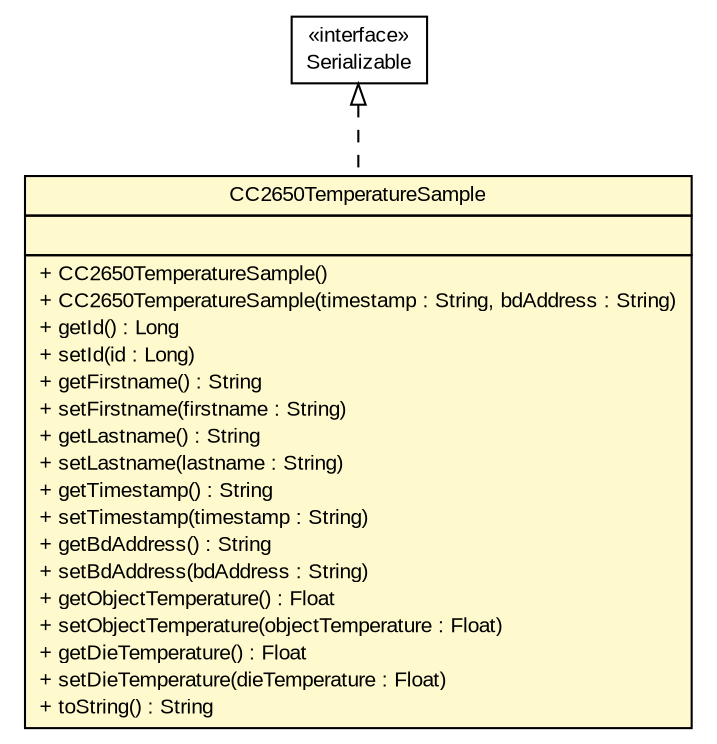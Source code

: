 #!/usr/local/bin/dot
#
# Class diagram 
# Generated by UMLGraph version R5_6 (http://www.umlgraph.org/)
#

digraph G {
	edge [fontname="arial",fontsize=10,labelfontname="arial",labelfontsize=10];
	node [fontname="arial",fontsize=10,shape=plaintext];
	nodesep=0.25;
	ranksep=0.5;
	// de.fhg.fit.biomos.sensorplatform.sample.CC2650TemperatureSample
	c75 [label=<<table title="de.fhg.fit.biomos.sensorplatform.sample.CC2650TemperatureSample" border="0" cellborder="1" cellspacing="0" cellpadding="2" port="p" bgcolor="lemonChiffon" href="./CC2650TemperatureSample.html">
		<tr><td><table border="0" cellspacing="0" cellpadding="1">
<tr><td align="center" balign="center"> CC2650TemperatureSample </td></tr>
		</table></td></tr>
		<tr><td><table border="0" cellspacing="0" cellpadding="1">
<tr><td align="left" balign="left">  </td></tr>
		</table></td></tr>
		<tr><td><table border="0" cellspacing="0" cellpadding="1">
<tr><td align="left" balign="left"> + CC2650TemperatureSample() </td></tr>
<tr><td align="left" balign="left"> + CC2650TemperatureSample(timestamp : String, bdAddress : String) </td></tr>
<tr><td align="left" balign="left"> + getId() : Long </td></tr>
<tr><td align="left" balign="left"> + setId(id : Long) </td></tr>
<tr><td align="left" balign="left"> + getFirstname() : String </td></tr>
<tr><td align="left" balign="left"> + setFirstname(firstname : String) </td></tr>
<tr><td align="left" balign="left"> + getLastname() : String </td></tr>
<tr><td align="left" balign="left"> + setLastname(lastname : String) </td></tr>
<tr><td align="left" balign="left"> + getTimestamp() : String </td></tr>
<tr><td align="left" balign="left"> + setTimestamp(timestamp : String) </td></tr>
<tr><td align="left" balign="left"> + getBdAddress() : String </td></tr>
<tr><td align="left" balign="left"> + setBdAddress(bdAddress : String) </td></tr>
<tr><td align="left" balign="left"> + getObjectTemperature() : Float </td></tr>
<tr><td align="left" balign="left"> + setObjectTemperature(objectTemperature : Float) </td></tr>
<tr><td align="left" balign="left"> + getDieTemperature() : Float </td></tr>
<tr><td align="left" balign="left"> + setDieTemperature(dieTemperature : Float) </td></tr>
<tr><td align="left" balign="left"> + toString() : String </td></tr>
		</table></td></tr>
		</table>>, URL="./CC2650TemperatureSample.html", fontname="arial", fontcolor="black", fontsize=10.0];
	//de.fhg.fit.biomos.sensorplatform.sample.CC2650TemperatureSample implements java.io.Serializable
	c81:p -> c75:p [dir=back,arrowtail=empty,style=dashed];
	// java.io.Serializable
	c81 [label=<<table title="java.io.Serializable" border="0" cellborder="1" cellspacing="0" cellpadding="2" port="p" href="http://java.sun.com/j2se/1.4.2/docs/api/java/io/Serializable.html">
		<tr><td><table border="0" cellspacing="0" cellpadding="1">
<tr><td align="center" balign="center"> &#171;interface&#187; </td></tr>
<tr><td align="center" balign="center"> Serializable </td></tr>
		</table></td></tr>
		</table>>, URL="http://java.sun.com/j2se/1.4.2/docs/api/java/io/Serializable.html", fontname="arial", fontcolor="black", fontsize=10.0];
}

